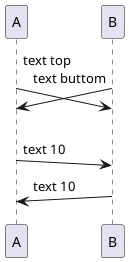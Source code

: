 @startuml slanted
!pragma teoz true

' 角度
A ->(20) B: text top \n
' 开启teoz 后，前面加个&，可以并排
& B ->(20) A: text buttom

A ->(5) B: text 10
A (5)<- B: text 10

@enduml